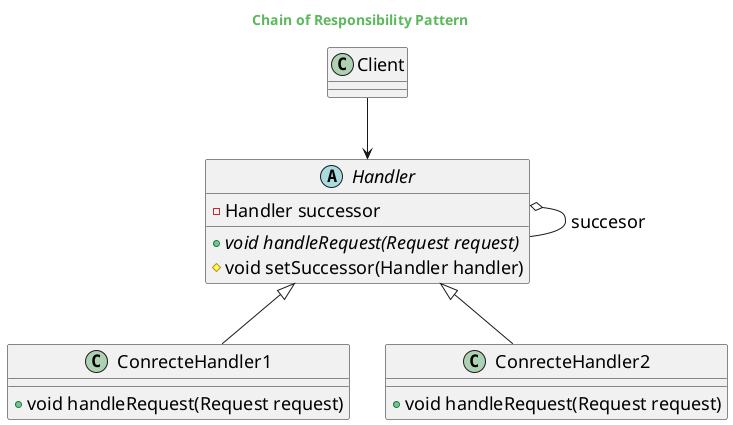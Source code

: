 @startuml

skinparam backgroundcolor transparent
skinparam classFontSize 18
skinparam noteFontSize 18
skinparam arrowFontSize 18
skinparam classAttributeFontSize 18

skinparam titleFontColor #5cb85c

Title Chain of Responsibility Pattern

abstract class Handler{
    - Handler successor
    + {abstract} void handleRequest(Request request)
    # void setSuccessor(Handler handler)
}

Handler o-- Handler: succesor

class ConrecteHandler1 extends Handler{
    + void handleRequest(Request request)
}

class ConrecteHandler2 extends Handler{
    + void handleRequest(Request request)
}

class Client

Client --> Handler

@enduml